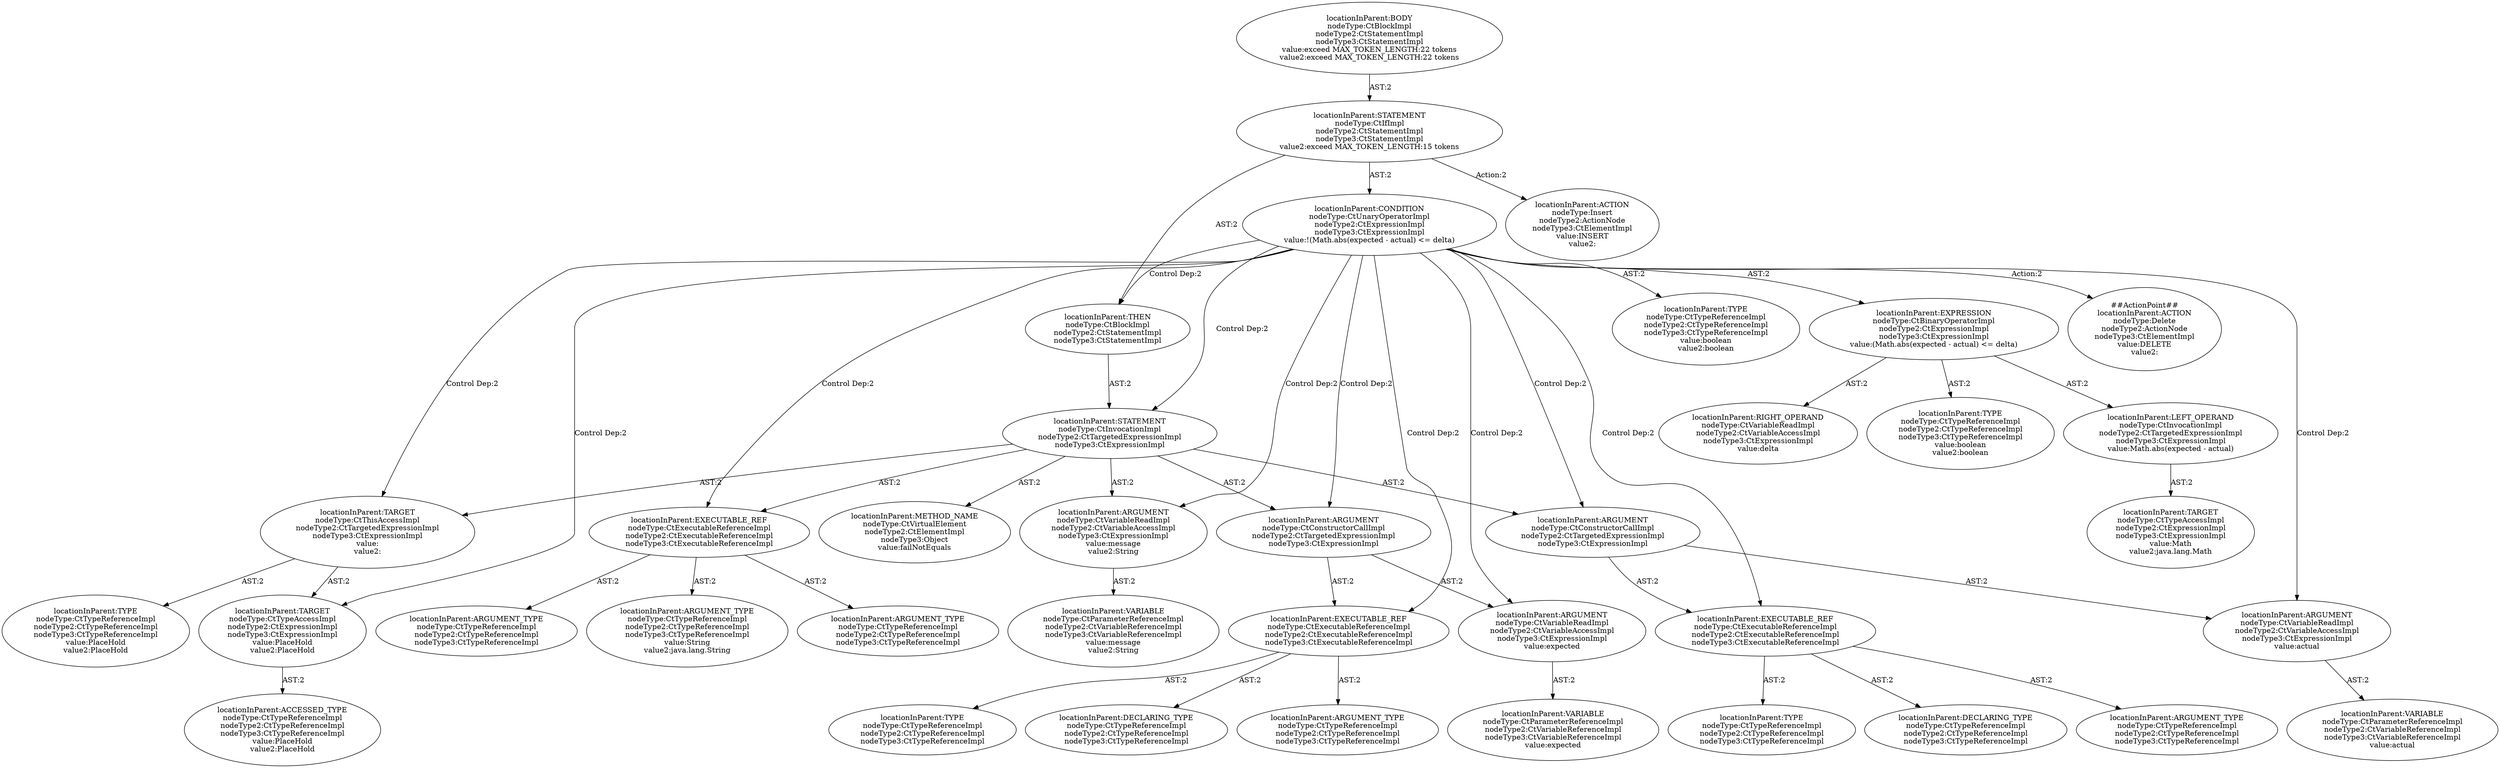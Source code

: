 digraph "Pattern" {
0 [label="##ActionPoint##
locationInParent:ACTION
nodeType:Delete
nodeType2:ActionNode
nodeType3:CtElementImpl
value:DELETE
value2:" shape=ellipse]
1 [label="locationInParent:CONDITION
nodeType:CtUnaryOperatorImpl
nodeType2:CtExpressionImpl
nodeType3:CtExpressionImpl
value:!(Math.abs(expected - actual) <= delta)" shape=ellipse]
2 [label="locationInParent:STATEMENT
nodeType:CtIfImpl
nodeType2:CtStatementImpl
nodeType3:CtStatementImpl
value2:exceed MAX_TOKEN_LENGTH:15 tokens" shape=ellipse]
3 [label="locationInParent:BODY
nodeType:CtBlockImpl
nodeType2:CtStatementImpl
nodeType3:CtStatementImpl
value:exceed MAX_TOKEN_LENGTH:22 tokens
value2:exceed MAX_TOKEN_LENGTH:22 tokens" shape=ellipse]
4 [label="locationInParent:THEN
nodeType:CtBlockImpl
nodeType2:CtStatementImpl
nodeType3:CtStatementImpl" shape=ellipse]
5 [label="locationInParent:TARGET
nodeType:CtTypeAccessImpl
nodeType2:CtExpressionImpl
nodeType3:CtExpressionImpl
value:Math
value2:java.lang.Math" shape=ellipse]
6 [label="locationInParent:STATEMENT
nodeType:CtInvocationImpl
nodeType2:CtTargetedExpressionImpl
nodeType3:CtExpressionImpl" shape=ellipse]
7 [label="locationInParent:TARGET
nodeType:CtThisAccessImpl
nodeType2:CtTargetedExpressionImpl
nodeType3:CtExpressionImpl
value:
value2:" shape=ellipse]
8 [label="locationInParent:TARGET
nodeType:CtTypeAccessImpl
nodeType2:CtExpressionImpl
nodeType3:CtExpressionImpl
value:PlaceHold
value2:PlaceHold" shape=ellipse]
9 [label="locationInParent:ACCESSED_TYPE
nodeType:CtTypeReferenceImpl
nodeType2:CtTypeReferenceImpl
nodeType3:CtTypeReferenceImpl
value:PlaceHold
value2:PlaceHold" shape=ellipse]
10 [label="locationInParent:EXECUTABLE_REF
nodeType:CtExecutableReferenceImpl
nodeType2:CtExecutableReferenceImpl
nodeType3:CtExecutableReferenceImpl" shape=ellipse]
11 [label="locationInParent:ARGUMENT
nodeType:CtVariableReadImpl
nodeType2:CtVariableAccessImpl
nodeType3:CtExpressionImpl
value:message
value2:String" shape=ellipse]
12 [label="locationInParent:VARIABLE
nodeType:CtParameterReferenceImpl
nodeType2:CtVariableReferenceImpl
nodeType3:CtVariableReferenceImpl
value:message
value2:String" shape=ellipse]
13 [label="locationInParent:ARGUMENT
nodeType:CtConstructorCallImpl
nodeType2:CtTargetedExpressionImpl
nodeType3:CtExpressionImpl" shape=ellipse]
14 [label="locationInParent:EXECUTABLE_REF
nodeType:CtExecutableReferenceImpl
nodeType2:CtExecutableReferenceImpl
nodeType3:CtExecutableReferenceImpl" shape=ellipse]
15 [label="locationInParent:TYPE
nodeType:CtTypeReferenceImpl
nodeType2:CtTypeReferenceImpl
nodeType3:CtTypeReferenceImpl" shape=ellipse]
16 [label="locationInParent:ARGUMENT
nodeType:CtVariableReadImpl
nodeType2:CtVariableAccessImpl
nodeType3:CtExpressionImpl
value:expected" shape=ellipse]
17 [label="locationInParent:VARIABLE
nodeType:CtParameterReferenceImpl
nodeType2:CtVariableReferenceImpl
nodeType3:CtVariableReferenceImpl
value:expected" shape=ellipse]
18 [label="locationInParent:ARGUMENT
nodeType:CtConstructorCallImpl
nodeType2:CtTargetedExpressionImpl
nodeType3:CtExpressionImpl" shape=ellipse]
19 [label="locationInParent:EXECUTABLE_REF
nodeType:CtExecutableReferenceImpl
nodeType2:CtExecutableReferenceImpl
nodeType3:CtExecutableReferenceImpl" shape=ellipse]
20 [label="locationInParent:TYPE
nodeType:CtTypeReferenceImpl
nodeType2:CtTypeReferenceImpl
nodeType3:CtTypeReferenceImpl" shape=ellipse]
21 [label="locationInParent:ARGUMENT
nodeType:CtVariableReadImpl
nodeType2:CtVariableAccessImpl
nodeType3:CtExpressionImpl
value:actual" shape=ellipse]
22 [label="locationInParent:VARIABLE
nodeType:CtParameterReferenceImpl
nodeType2:CtVariableReferenceImpl
nodeType3:CtVariableReferenceImpl
value:actual" shape=ellipse]
23 [label="locationInParent:METHOD_NAME
nodeType:CtVirtualElement
nodeType2:CtElementImpl
nodeType3:Object
value:failNotEquals" shape=ellipse]
24 [label="locationInParent:TYPE
nodeType:CtTypeReferenceImpl
nodeType2:CtTypeReferenceImpl
nodeType3:CtTypeReferenceImpl
value:PlaceHold
value2:PlaceHold" shape=ellipse]
25 [label="locationInParent:ARGUMENT_TYPE
nodeType:CtTypeReferenceImpl
nodeType2:CtTypeReferenceImpl
nodeType3:CtTypeReferenceImpl
value:String
value2:java.lang.String" shape=ellipse]
26 [label="locationInParent:ARGUMENT_TYPE
nodeType:CtTypeReferenceImpl
nodeType2:CtTypeReferenceImpl
nodeType3:CtTypeReferenceImpl" shape=ellipse]
27 [label="locationInParent:ARGUMENT_TYPE
nodeType:CtTypeReferenceImpl
nodeType2:CtTypeReferenceImpl
nodeType3:CtTypeReferenceImpl" shape=ellipse]
28 [label="locationInParent:DECLARING_TYPE
nodeType:CtTypeReferenceImpl
nodeType2:CtTypeReferenceImpl
nodeType3:CtTypeReferenceImpl" shape=ellipse]
29 [label="locationInParent:ARGUMENT_TYPE
nodeType:CtTypeReferenceImpl
nodeType2:CtTypeReferenceImpl
nodeType3:CtTypeReferenceImpl" shape=ellipse]
30 [label="locationInParent:DECLARING_TYPE
nodeType:CtTypeReferenceImpl
nodeType2:CtTypeReferenceImpl
nodeType3:CtTypeReferenceImpl" shape=ellipse]
31 [label="locationInParent:ARGUMENT_TYPE
nodeType:CtTypeReferenceImpl
nodeType2:CtTypeReferenceImpl
nodeType3:CtTypeReferenceImpl" shape=ellipse]
32 [label="locationInParent:ACTION
nodeType:Insert
nodeType2:ActionNode
nodeType3:CtElementImpl
value:INSERT
value2:" shape=ellipse]
33 [label="locationInParent:TYPE
nodeType:CtTypeReferenceImpl
nodeType2:CtTypeReferenceImpl
nodeType3:CtTypeReferenceImpl
value:boolean
value2:boolean" shape=ellipse]
34 [label="locationInParent:EXPRESSION
nodeType:CtBinaryOperatorImpl
nodeType2:CtExpressionImpl
nodeType3:CtExpressionImpl
value:(Math.abs(expected - actual) <= delta)" shape=ellipse]
35 [label="locationInParent:TYPE
nodeType:CtTypeReferenceImpl
nodeType2:CtTypeReferenceImpl
nodeType3:CtTypeReferenceImpl
value:boolean
value2:boolean" shape=ellipse]
36 [label="locationInParent:LEFT_OPERAND
nodeType:CtInvocationImpl
nodeType2:CtTargetedExpressionImpl
nodeType3:CtExpressionImpl
value:Math.abs(expected - actual)" shape=ellipse]
37 [label="locationInParent:RIGHT_OPERAND
nodeType:CtVariableReadImpl
nodeType2:CtVariableAccessImpl
nodeType3:CtExpressionImpl
value:delta" shape=ellipse]
1 -> 0 [label="Action:2"];
1 -> 33 [label="AST:2"];
1 -> 34 [label="AST:2"];
1 -> 4 [label="Control Dep:2"];
1 -> 6 [label="Control Dep:2"];
1 -> 10 [label="Control Dep:2"];
1 -> 7 [label="Control Dep:2"];
1 -> 8 [label="Control Dep:2"];
1 -> 11 [label="Control Dep:2"];
1 -> 13 [label="Control Dep:2"];
1 -> 14 [label="Control Dep:2"];
1 -> 16 [label="Control Dep:2"];
1 -> 18 [label="Control Dep:2"];
1 -> 19 [label="Control Dep:2"];
1 -> 21 [label="Control Dep:2"];
2 -> 1 [label="AST:2"];
2 -> 4 [label="AST:2"];
2 -> 32 [label="Action:2"];
3 -> 2 [label="AST:2"];
4 -> 6 [label="AST:2"];
6 -> 23 [label="AST:2"];
6 -> 7 [label="AST:2"];
6 -> 10 [label="AST:2"];
6 -> 11 [label="AST:2"];
6 -> 13 [label="AST:2"];
6 -> 18 [label="AST:2"];
7 -> 24 [label="AST:2"];
7 -> 8 [label="AST:2"];
8 -> 9 [label="AST:2"];
10 -> 25 [label="AST:2"];
10 -> 26 [label="AST:2"];
10 -> 27 [label="AST:2"];
11 -> 12 [label="AST:2"];
13 -> 14 [label="AST:2"];
13 -> 16 [label="AST:2"];
14 -> 28 [label="AST:2"];
14 -> 15 [label="AST:2"];
14 -> 29 [label="AST:2"];
16 -> 17 [label="AST:2"];
18 -> 19 [label="AST:2"];
18 -> 21 [label="AST:2"];
19 -> 30 [label="AST:2"];
19 -> 20 [label="AST:2"];
19 -> 31 [label="AST:2"];
21 -> 22 [label="AST:2"];
34 -> 35 [label="AST:2"];
34 -> 36 [label="AST:2"];
34 -> 37 [label="AST:2"];
36 -> 5 [label="AST:2"];
}